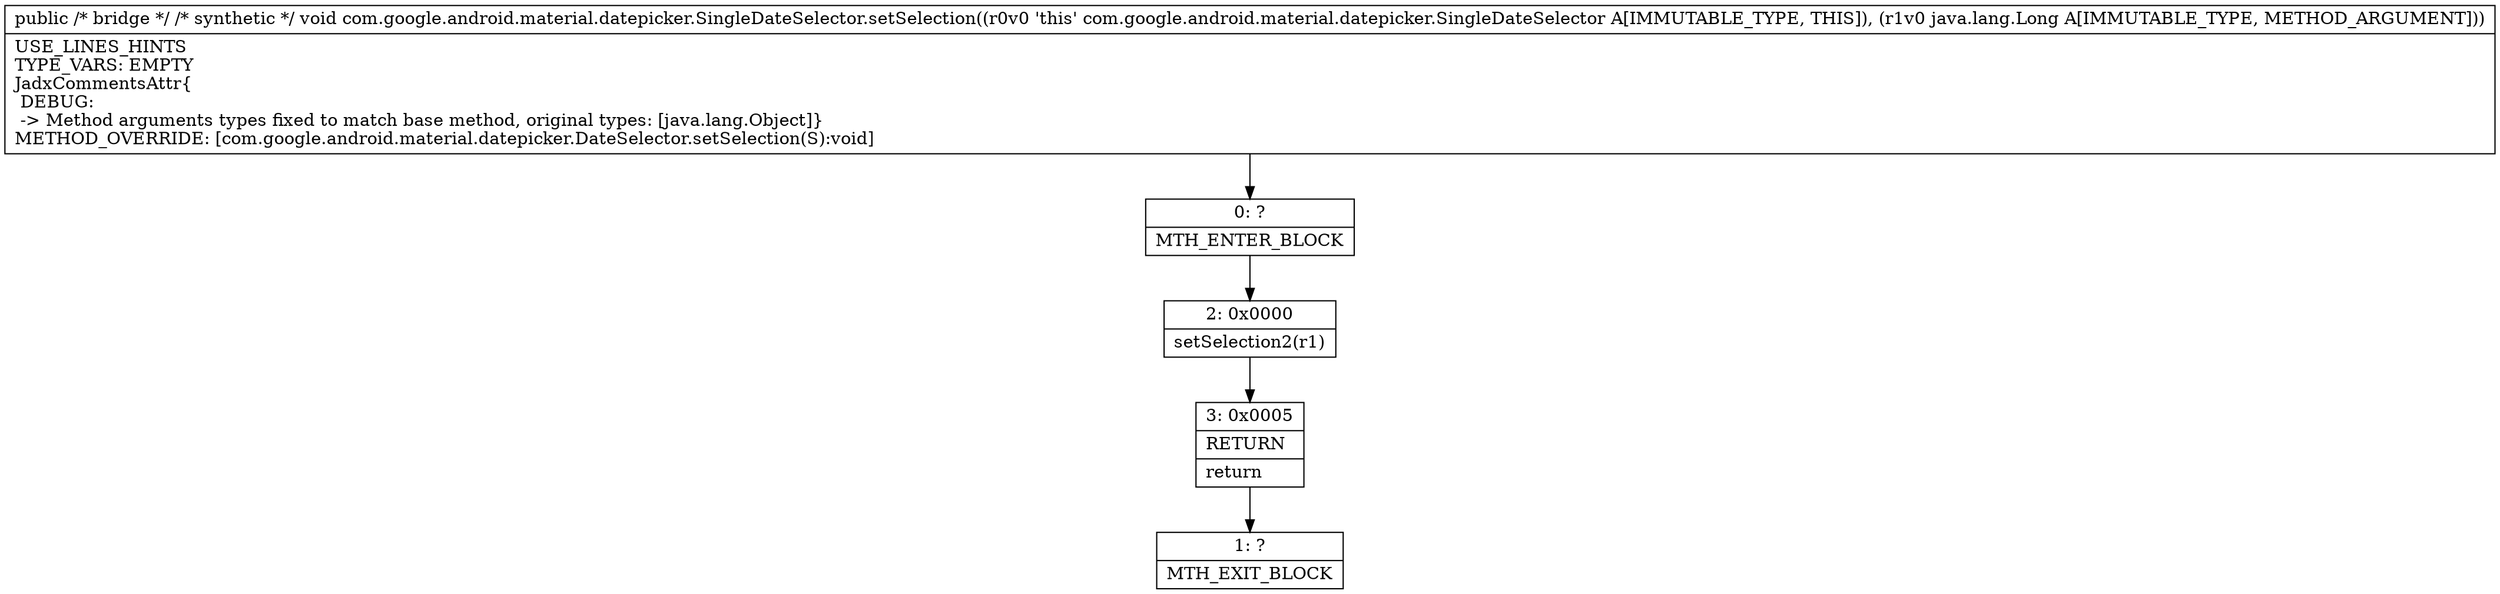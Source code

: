 digraph "CFG forcom.google.android.material.datepicker.SingleDateSelector.setSelection(Ljava\/lang\/Object;)V" {
Node_0 [shape=record,label="{0\:\ ?|MTH_ENTER_BLOCK\l}"];
Node_2 [shape=record,label="{2\:\ 0x0000|setSelection2(r1)\l}"];
Node_3 [shape=record,label="{3\:\ 0x0005|RETURN\l|return\l}"];
Node_1 [shape=record,label="{1\:\ ?|MTH_EXIT_BLOCK\l}"];
MethodNode[shape=record,label="{public \/* bridge *\/ \/* synthetic *\/ void com.google.android.material.datepicker.SingleDateSelector.setSelection((r0v0 'this' com.google.android.material.datepicker.SingleDateSelector A[IMMUTABLE_TYPE, THIS]), (r1v0 java.lang.Long A[IMMUTABLE_TYPE, METHOD_ARGUMENT]))  | USE_LINES_HINTS\lTYPE_VARS: EMPTY\lJadxCommentsAttr\{\l DEBUG: \l \-\> Method arguments types fixed to match base method, original types: [java.lang.Object]\}\lMETHOD_OVERRIDE: [com.google.android.material.datepicker.DateSelector.setSelection(S):void]\l}"];
MethodNode -> Node_0;Node_0 -> Node_2;
Node_2 -> Node_3;
Node_3 -> Node_1;
}

